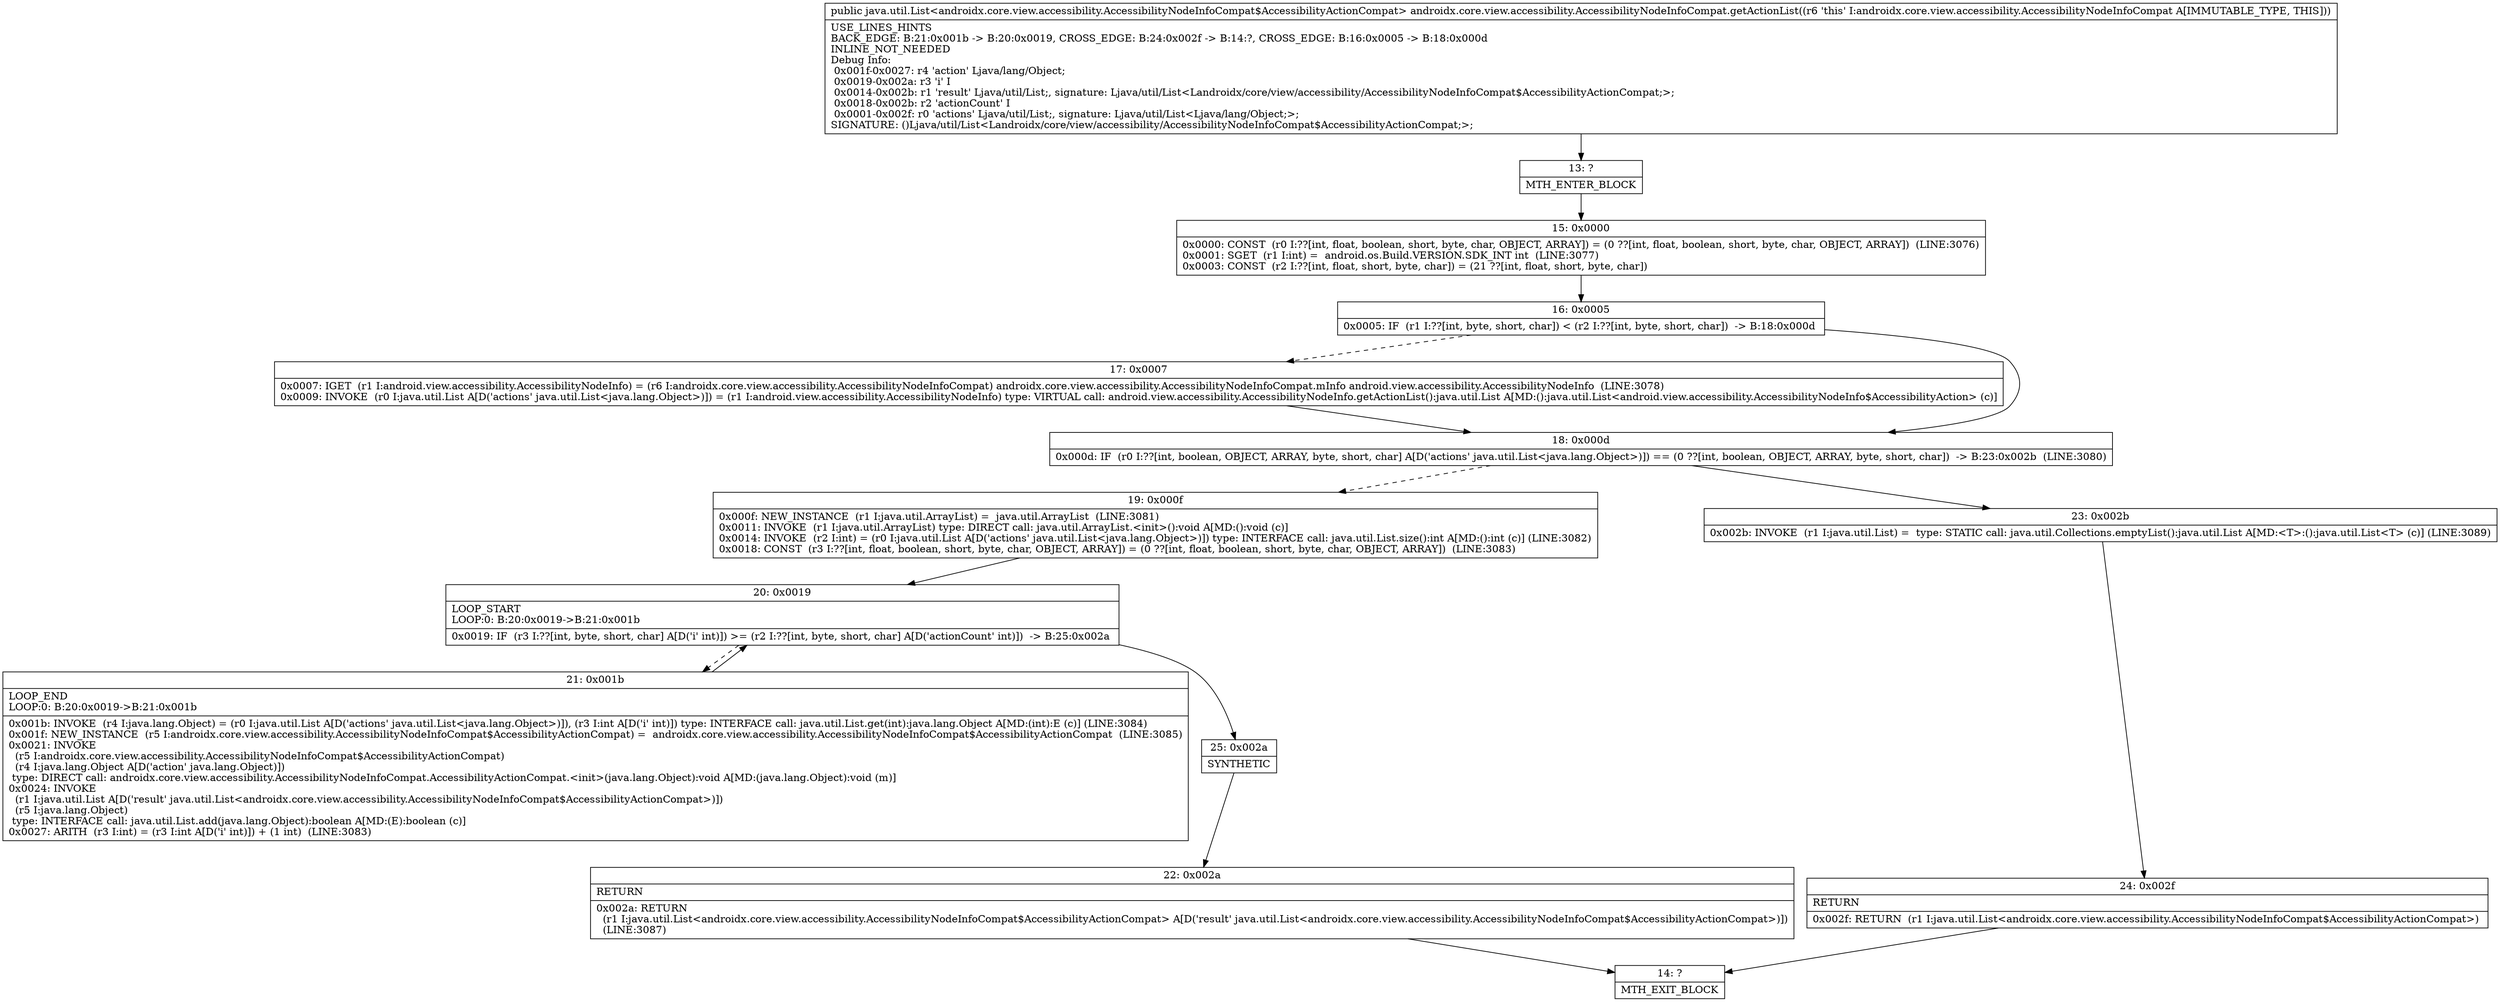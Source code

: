 digraph "CFG forandroidx.core.view.accessibility.AccessibilityNodeInfoCompat.getActionList()Ljava\/util\/List;" {
Node_13 [shape=record,label="{13\:\ ?|MTH_ENTER_BLOCK\l}"];
Node_15 [shape=record,label="{15\:\ 0x0000|0x0000: CONST  (r0 I:??[int, float, boolean, short, byte, char, OBJECT, ARRAY]) = (0 ??[int, float, boolean, short, byte, char, OBJECT, ARRAY])  (LINE:3076)\l0x0001: SGET  (r1 I:int) =  android.os.Build.VERSION.SDK_INT int  (LINE:3077)\l0x0003: CONST  (r2 I:??[int, float, short, byte, char]) = (21 ??[int, float, short, byte, char]) \l}"];
Node_16 [shape=record,label="{16\:\ 0x0005|0x0005: IF  (r1 I:??[int, byte, short, char]) \< (r2 I:??[int, byte, short, char])  \-\> B:18:0x000d \l}"];
Node_17 [shape=record,label="{17\:\ 0x0007|0x0007: IGET  (r1 I:android.view.accessibility.AccessibilityNodeInfo) = (r6 I:androidx.core.view.accessibility.AccessibilityNodeInfoCompat) androidx.core.view.accessibility.AccessibilityNodeInfoCompat.mInfo android.view.accessibility.AccessibilityNodeInfo  (LINE:3078)\l0x0009: INVOKE  (r0 I:java.util.List A[D('actions' java.util.List\<java.lang.Object\>)]) = (r1 I:android.view.accessibility.AccessibilityNodeInfo) type: VIRTUAL call: android.view.accessibility.AccessibilityNodeInfo.getActionList():java.util.List A[MD:():java.util.List\<android.view.accessibility.AccessibilityNodeInfo$AccessibilityAction\> (c)]\l}"];
Node_18 [shape=record,label="{18\:\ 0x000d|0x000d: IF  (r0 I:??[int, boolean, OBJECT, ARRAY, byte, short, char] A[D('actions' java.util.List\<java.lang.Object\>)]) == (0 ??[int, boolean, OBJECT, ARRAY, byte, short, char])  \-\> B:23:0x002b  (LINE:3080)\l}"];
Node_19 [shape=record,label="{19\:\ 0x000f|0x000f: NEW_INSTANCE  (r1 I:java.util.ArrayList) =  java.util.ArrayList  (LINE:3081)\l0x0011: INVOKE  (r1 I:java.util.ArrayList) type: DIRECT call: java.util.ArrayList.\<init\>():void A[MD:():void (c)]\l0x0014: INVOKE  (r2 I:int) = (r0 I:java.util.List A[D('actions' java.util.List\<java.lang.Object\>)]) type: INTERFACE call: java.util.List.size():int A[MD:():int (c)] (LINE:3082)\l0x0018: CONST  (r3 I:??[int, float, boolean, short, byte, char, OBJECT, ARRAY]) = (0 ??[int, float, boolean, short, byte, char, OBJECT, ARRAY])  (LINE:3083)\l}"];
Node_20 [shape=record,label="{20\:\ 0x0019|LOOP_START\lLOOP:0: B:20:0x0019\-\>B:21:0x001b\l|0x0019: IF  (r3 I:??[int, byte, short, char] A[D('i' int)]) \>= (r2 I:??[int, byte, short, char] A[D('actionCount' int)])  \-\> B:25:0x002a \l}"];
Node_21 [shape=record,label="{21\:\ 0x001b|LOOP_END\lLOOP:0: B:20:0x0019\-\>B:21:0x001b\l|0x001b: INVOKE  (r4 I:java.lang.Object) = (r0 I:java.util.List A[D('actions' java.util.List\<java.lang.Object\>)]), (r3 I:int A[D('i' int)]) type: INTERFACE call: java.util.List.get(int):java.lang.Object A[MD:(int):E (c)] (LINE:3084)\l0x001f: NEW_INSTANCE  (r5 I:androidx.core.view.accessibility.AccessibilityNodeInfoCompat$AccessibilityActionCompat) =  androidx.core.view.accessibility.AccessibilityNodeInfoCompat$AccessibilityActionCompat  (LINE:3085)\l0x0021: INVOKE  \l  (r5 I:androidx.core.view.accessibility.AccessibilityNodeInfoCompat$AccessibilityActionCompat)\l  (r4 I:java.lang.Object A[D('action' java.lang.Object)])\l type: DIRECT call: androidx.core.view.accessibility.AccessibilityNodeInfoCompat.AccessibilityActionCompat.\<init\>(java.lang.Object):void A[MD:(java.lang.Object):void (m)]\l0x0024: INVOKE  \l  (r1 I:java.util.List A[D('result' java.util.List\<androidx.core.view.accessibility.AccessibilityNodeInfoCompat$AccessibilityActionCompat\>)])\l  (r5 I:java.lang.Object)\l type: INTERFACE call: java.util.List.add(java.lang.Object):boolean A[MD:(E):boolean (c)]\l0x0027: ARITH  (r3 I:int) = (r3 I:int A[D('i' int)]) + (1 int)  (LINE:3083)\l}"];
Node_25 [shape=record,label="{25\:\ 0x002a|SYNTHETIC\l}"];
Node_22 [shape=record,label="{22\:\ 0x002a|RETURN\l|0x002a: RETURN  \l  (r1 I:java.util.List\<androidx.core.view.accessibility.AccessibilityNodeInfoCompat$AccessibilityActionCompat\> A[D('result' java.util.List\<androidx.core.view.accessibility.AccessibilityNodeInfoCompat$AccessibilityActionCompat\>)])\l  (LINE:3087)\l}"];
Node_14 [shape=record,label="{14\:\ ?|MTH_EXIT_BLOCK\l}"];
Node_23 [shape=record,label="{23\:\ 0x002b|0x002b: INVOKE  (r1 I:java.util.List) =  type: STATIC call: java.util.Collections.emptyList():java.util.List A[MD:\<T\>:():java.util.List\<T\> (c)] (LINE:3089)\l}"];
Node_24 [shape=record,label="{24\:\ 0x002f|RETURN\l|0x002f: RETURN  (r1 I:java.util.List\<androidx.core.view.accessibility.AccessibilityNodeInfoCompat$AccessibilityActionCompat\>) \l}"];
MethodNode[shape=record,label="{public java.util.List\<androidx.core.view.accessibility.AccessibilityNodeInfoCompat$AccessibilityActionCompat\> androidx.core.view.accessibility.AccessibilityNodeInfoCompat.getActionList((r6 'this' I:androidx.core.view.accessibility.AccessibilityNodeInfoCompat A[IMMUTABLE_TYPE, THIS]))  | USE_LINES_HINTS\lBACK_EDGE: B:21:0x001b \-\> B:20:0x0019, CROSS_EDGE: B:24:0x002f \-\> B:14:?, CROSS_EDGE: B:16:0x0005 \-\> B:18:0x000d\lINLINE_NOT_NEEDED\lDebug Info:\l  0x001f\-0x0027: r4 'action' Ljava\/lang\/Object;\l  0x0019\-0x002a: r3 'i' I\l  0x0014\-0x002b: r1 'result' Ljava\/util\/List;, signature: Ljava\/util\/List\<Landroidx\/core\/view\/accessibility\/AccessibilityNodeInfoCompat$AccessibilityActionCompat;\>;\l  0x0018\-0x002b: r2 'actionCount' I\l  0x0001\-0x002f: r0 'actions' Ljava\/util\/List;, signature: Ljava\/util\/List\<Ljava\/lang\/Object;\>;\lSIGNATURE: ()Ljava\/util\/List\<Landroidx\/core\/view\/accessibility\/AccessibilityNodeInfoCompat$AccessibilityActionCompat;\>;\l}"];
MethodNode -> Node_13;Node_13 -> Node_15;
Node_15 -> Node_16;
Node_16 -> Node_17[style=dashed];
Node_16 -> Node_18;
Node_17 -> Node_18;
Node_18 -> Node_19[style=dashed];
Node_18 -> Node_23;
Node_19 -> Node_20;
Node_20 -> Node_21[style=dashed];
Node_20 -> Node_25;
Node_21 -> Node_20;
Node_25 -> Node_22;
Node_22 -> Node_14;
Node_23 -> Node_24;
Node_24 -> Node_14;
}

